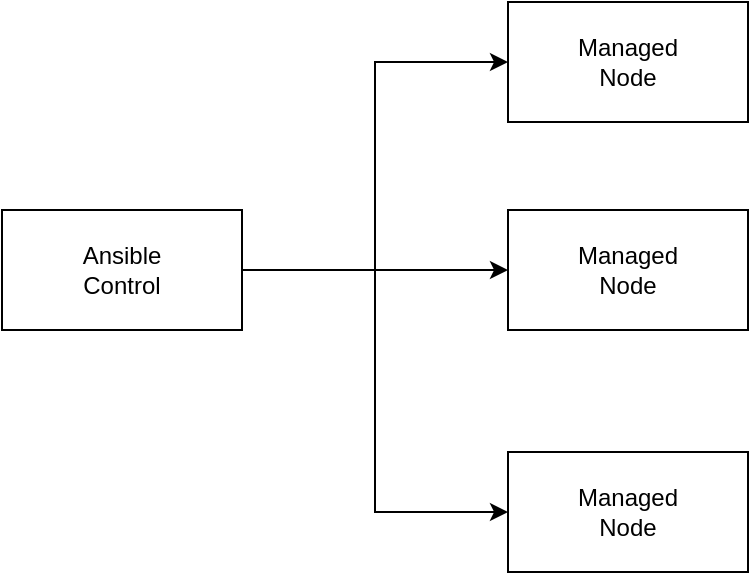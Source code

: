 <mxfile version="14.9.3" type="device"><diagram id="jdE1B8XC8Qa3lWewasgH" name="Page-1"><mxGraphModel dx="946" dy="589" grid="0" gridSize="10" guides="1" tooltips="1" connect="1" arrows="1" fold="1" page="0" pageScale="1" pageWidth="827" pageHeight="1169" math="0" shadow="0"><root><mxCell id="0"/><mxCell id="1" parent="0"/><mxCell id="a7cD1ud-qGKVKi_wityo-7" style="edgeStyle=orthogonalEdgeStyle;rounded=0;orthogonalLoop=1;jettySize=auto;html=1;entryX=0;entryY=0.5;entryDx=0;entryDy=0;" edge="1" parent="1" source="a7cD1ud-qGKVKi_wityo-1" target="a7cD1ud-qGKVKi_wityo-2"><mxGeometry relative="1" as="geometry"/></mxCell><mxCell id="a7cD1ud-qGKVKi_wityo-8" style="edgeStyle=orthogonalEdgeStyle;rounded=0;orthogonalLoop=1;jettySize=auto;html=1;" edge="1" parent="1" source="a7cD1ud-qGKVKi_wityo-1" target="a7cD1ud-qGKVKi_wityo-5"><mxGeometry relative="1" as="geometry"/></mxCell><mxCell id="a7cD1ud-qGKVKi_wityo-9" style="edgeStyle=orthogonalEdgeStyle;rounded=0;orthogonalLoop=1;jettySize=auto;html=1;entryX=0;entryY=0.5;entryDx=0;entryDy=0;" edge="1" parent="1" source="a7cD1ud-qGKVKi_wityo-1" target="a7cD1ud-qGKVKi_wityo-6"><mxGeometry relative="1" as="geometry"/></mxCell><mxCell id="a7cD1ud-qGKVKi_wityo-1" value="Ansible&lt;br&gt;Control" style="rounded=0;whiteSpace=wrap;html=1;" vertex="1" parent="1"><mxGeometry x="62" y="181" width="120" height="60" as="geometry"/></mxCell><mxCell id="a7cD1ud-qGKVKi_wityo-2" value="Managed&lt;br&gt;Node" style="rounded=0;whiteSpace=wrap;html=1;" vertex="1" parent="1"><mxGeometry x="315" y="77" width="120" height="60" as="geometry"/></mxCell><mxCell id="a7cD1ud-qGKVKi_wityo-5" value="Managed&lt;br&gt;Node" style="rounded=0;whiteSpace=wrap;html=1;" vertex="1" parent="1"><mxGeometry x="315" y="181" width="120" height="60" as="geometry"/></mxCell><mxCell id="a7cD1ud-qGKVKi_wityo-6" value="Managed&lt;br&gt;Node" style="rounded=0;whiteSpace=wrap;html=1;" vertex="1" parent="1"><mxGeometry x="315" y="302" width="120" height="60" as="geometry"/></mxCell></root></mxGraphModel></diagram></mxfile>